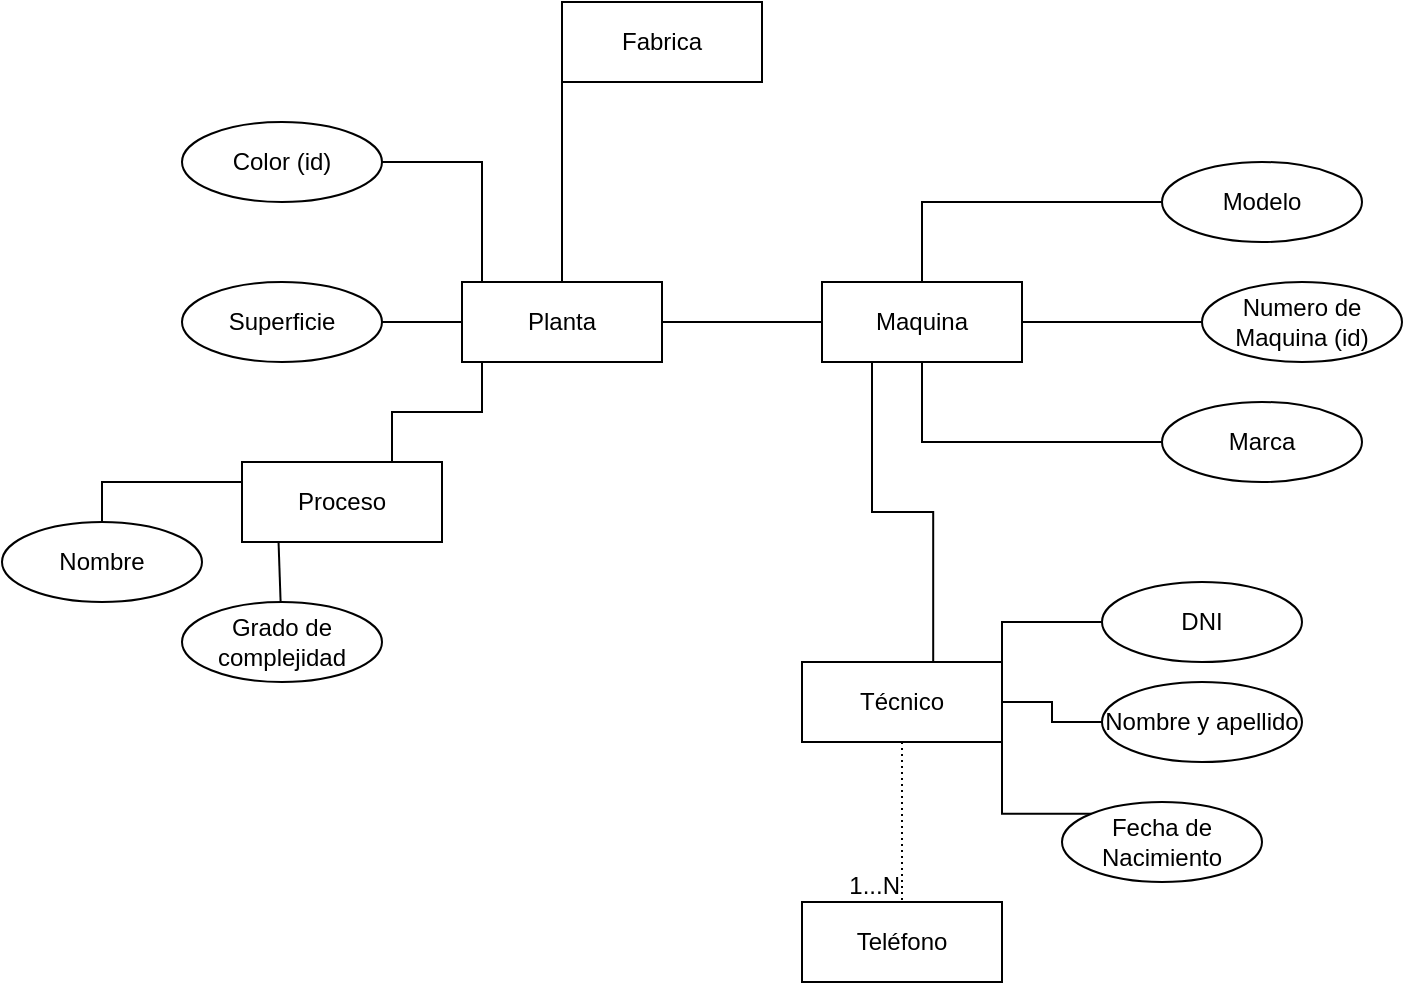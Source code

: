 <mxfile version="24.2.3" type="github">
  <diagram id="R2lEEEUBdFMjLlhIrx00" name="Page-1">
    <mxGraphModel dx="856" dy="468" grid="1" gridSize="10" guides="1" tooltips="1" connect="1" arrows="1" fold="1" page="1" pageScale="1" pageWidth="850" pageHeight="1100" math="0" shadow="0" extFonts="Permanent Marker^https://fonts.googleapis.com/css?family=Permanent+Marker">
      <root>
        <mxCell id="0" />
        <mxCell id="1" parent="0" />
        <mxCell id="IuPww5WdxIPOrY8mWLjz-48" value="" style="edgeStyle=orthogonalEdgeStyle;rounded=0;orthogonalLoop=1;jettySize=auto;html=1;endArrow=none;endFill=0;exitX=0.75;exitY=0;exitDx=0;exitDy=0;" edge="1" parent="1" source="IuPww5WdxIPOrY8mWLjz-17" target="IuPww5WdxIPOrY8mWLjz-26">
          <mxGeometry relative="1" as="geometry">
            <mxPoint x="190" y="230" as="sourcePoint" />
            <Array as="points">
              <mxPoint x="195" y="215" />
              <mxPoint x="240" y="215" />
            </Array>
          </mxGeometry>
        </mxCell>
        <mxCell id="IuPww5WdxIPOrY8mWLjz-49" value="" style="edgeStyle=orthogonalEdgeStyle;rounded=0;orthogonalLoop=1;jettySize=auto;html=1;endArrow=none;endFill=0;" edge="1" parent="1" source="IuPww5WdxIPOrY8mWLjz-17" target="IuPww5WdxIPOrY8mWLjz-37">
          <mxGeometry relative="1" as="geometry">
            <Array as="points">
              <mxPoint x="80" y="250" />
              <mxPoint x="80" y="250" />
              <mxPoint x="50" y="250" />
            </Array>
          </mxGeometry>
        </mxCell>
        <mxCell id="IuPww5WdxIPOrY8mWLjz-50" value="" style="rounded=0;orthogonalLoop=1;jettySize=auto;html=1;endArrow=none;endFill=0;" edge="1" parent="1" target="IuPww5WdxIPOrY8mWLjz-38">
          <mxGeometry relative="1" as="geometry">
            <mxPoint x="138" y="272" as="sourcePoint" />
          </mxGeometry>
        </mxCell>
        <mxCell id="IuPww5WdxIPOrY8mWLjz-17" value="Proceso" style="whiteSpace=wrap;html=1;align=center;" vertex="1" parent="1">
          <mxGeometry x="120" y="240" width="100" height="40" as="geometry" />
        </mxCell>
        <mxCell id="IuPww5WdxIPOrY8mWLjz-24" value="Fabrica" style="whiteSpace=wrap;html=1;align=center;" vertex="1" parent="1">
          <mxGeometry x="280" y="10" width="100" height="40" as="geometry" />
        </mxCell>
        <mxCell id="IuPww5WdxIPOrY8mWLjz-41" value="" style="edgeStyle=orthogonalEdgeStyle;rounded=0;orthogonalLoop=1;jettySize=auto;html=1;endArrow=none;endFill=0;" edge="1" parent="1" source="IuPww5WdxIPOrY8mWLjz-25" target="IuPww5WdxIPOrY8mWLjz-40">
          <mxGeometry relative="1" as="geometry" />
        </mxCell>
        <mxCell id="IuPww5WdxIPOrY8mWLjz-51" value="" style="edgeStyle=orthogonalEdgeStyle;rounded=0;orthogonalLoop=1;jettySize=auto;html=1;endArrow=none;endFill=0;" edge="1" parent="1" source="IuPww5WdxIPOrY8mWLjz-25" target="IuPww5WdxIPOrY8mWLjz-26">
          <mxGeometry relative="1" as="geometry" />
        </mxCell>
        <mxCell id="IuPww5WdxIPOrY8mWLjz-25" value="Maquina" style="whiteSpace=wrap;html=1;align=center;" vertex="1" parent="1">
          <mxGeometry x="410" y="150" width="100" height="40" as="geometry" />
        </mxCell>
        <mxCell id="IuPww5WdxIPOrY8mWLjz-44" value="" style="edgeStyle=orthogonalEdgeStyle;rounded=0;orthogonalLoop=1;jettySize=auto;html=1;endArrow=none;endFill=0;" edge="1" parent="1" source="IuPww5WdxIPOrY8mWLjz-26" target="IuPww5WdxIPOrY8mWLjz-32">
          <mxGeometry relative="1" as="geometry">
            <Array as="points">
              <mxPoint x="240" y="90" />
            </Array>
          </mxGeometry>
        </mxCell>
        <mxCell id="IuPww5WdxIPOrY8mWLjz-26" value="Planta" style="whiteSpace=wrap;html=1;align=center;" vertex="1" parent="1">
          <mxGeometry x="230" y="150" width="100" height="40" as="geometry" />
        </mxCell>
        <mxCell id="IuPww5WdxIPOrY8mWLjz-27" value="Teléfono" style="whiteSpace=wrap;html=1;align=center;" vertex="1" parent="1">
          <mxGeometry x="400" y="460" width="100" height="40" as="geometry" />
        </mxCell>
        <mxCell id="IuPww5WdxIPOrY8mWLjz-55" value="" style="edgeStyle=orthogonalEdgeStyle;rounded=0;orthogonalLoop=1;jettySize=auto;html=1;entryX=0.25;entryY=1;entryDx=0;entryDy=0;exitX=0.656;exitY=0.015;exitDx=0;exitDy=0;exitPerimeter=0;endArrow=none;endFill=0;" edge="1" parent="1" source="IuPww5WdxIPOrY8mWLjz-28" target="IuPww5WdxIPOrY8mWLjz-25">
          <mxGeometry relative="1" as="geometry" />
        </mxCell>
        <mxCell id="IuPww5WdxIPOrY8mWLjz-28" value="Técnico" style="whiteSpace=wrap;html=1;align=center;" vertex="1" parent="1">
          <mxGeometry x="400" y="340" width="100" height="40" as="geometry" />
        </mxCell>
        <mxCell id="IuPww5WdxIPOrY8mWLjz-29" style="edgeStyle=orthogonalEdgeStyle;rounded=0;orthogonalLoop=1;jettySize=auto;html=1;exitX=0.5;exitY=1;exitDx=0;exitDy=0;" edge="1" parent="1" source="IuPww5WdxIPOrY8mWLjz-25" target="IuPww5WdxIPOrY8mWLjz-25">
          <mxGeometry relative="1" as="geometry" />
        </mxCell>
        <mxCell id="IuPww5WdxIPOrY8mWLjz-32" value="Color (id)" style="ellipse;whiteSpace=wrap;html=1;align=center;" vertex="1" parent="1">
          <mxGeometry x="90" y="70" width="100" height="40" as="geometry" />
        </mxCell>
        <mxCell id="IuPww5WdxIPOrY8mWLjz-33" value="" style="endArrow=none;html=1;rounded=0;exitX=0;exitY=0.5;exitDx=0;exitDy=0;entryX=0.5;entryY=0;entryDx=0;entryDy=0;" edge="1" parent="1" source="IuPww5WdxIPOrY8mWLjz-24" target="IuPww5WdxIPOrY8mWLjz-26">
          <mxGeometry relative="1" as="geometry">
            <mxPoint x="280" y="250" as="sourcePoint" />
            <mxPoint x="440" y="250" as="targetPoint" />
            <Array as="points">
              <mxPoint x="280" y="80" />
            </Array>
          </mxGeometry>
        </mxCell>
        <mxCell id="IuPww5WdxIPOrY8mWLjz-34" value="" style="resizable=0;html=1;whiteSpace=wrap;align=right;verticalAlign=bottom;" connectable="0" vertex="1" parent="IuPww5WdxIPOrY8mWLjz-33">
          <mxGeometry x="1" relative="1" as="geometry" />
        </mxCell>
        <mxCell id="IuPww5WdxIPOrY8mWLjz-52" value="" style="edgeStyle=orthogonalEdgeStyle;rounded=0;orthogonalLoop=1;jettySize=auto;html=1;endArrow=none;endFill=0;" edge="1" parent="1" source="IuPww5WdxIPOrY8mWLjz-36" target="IuPww5WdxIPOrY8mWLjz-25">
          <mxGeometry relative="1" as="geometry" />
        </mxCell>
        <mxCell id="IuPww5WdxIPOrY8mWLjz-36" value="Marca" style="ellipse;whiteSpace=wrap;html=1;align=center;" vertex="1" parent="1">
          <mxGeometry x="580" y="210" width="100" height="40" as="geometry" />
        </mxCell>
        <mxCell id="IuPww5WdxIPOrY8mWLjz-37" value="Nombre" style="ellipse;whiteSpace=wrap;html=1;align=center;" vertex="1" parent="1">
          <mxGeometry y="270" width="100" height="40" as="geometry" />
        </mxCell>
        <mxCell id="IuPww5WdxIPOrY8mWLjz-38" value="Grado de complejidad" style="ellipse;whiteSpace=wrap;html=1;align=center;" vertex="1" parent="1">
          <mxGeometry x="90" y="310" width="100" height="40" as="geometry" />
        </mxCell>
        <mxCell id="IuPww5WdxIPOrY8mWLjz-46" value="" style="edgeStyle=orthogonalEdgeStyle;rounded=0;orthogonalLoop=1;jettySize=auto;html=1;endArrow=none;endFill=0;" edge="1" parent="1" source="IuPww5WdxIPOrY8mWLjz-39" target="IuPww5WdxIPOrY8mWLjz-26">
          <mxGeometry relative="1" as="geometry">
            <Array as="points">
              <mxPoint x="230" y="190" />
              <mxPoint x="230" y="190" />
            </Array>
          </mxGeometry>
        </mxCell>
        <mxCell id="IuPww5WdxIPOrY8mWLjz-39" value="Superficie" style="ellipse;whiteSpace=wrap;html=1;align=center;" vertex="1" parent="1">
          <mxGeometry x="90" y="150" width="100" height="40" as="geometry" />
        </mxCell>
        <mxCell id="IuPww5WdxIPOrY8mWLjz-40" value="Numero de Maquina (id)" style="ellipse;whiteSpace=wrap;html=1;align=center;" vertex="1" parent="1">
          <mxGeometry x="600" y="150" width="100" height="40" as="geometry" />
        </mxCell>
        <mxCell id="IuPww5WdxIPOrY8mWLjz-54" value="" style="edgeStyle=orthogonalEdgeStyle;rounded=0;orthogonalLoop=1;jettySize=auto;html=1;endArrow=none;endFill=0;" edge="1" parent="1" source="IuPww5WdxIPOrY8mWLjz-53" target="IuPww5WdxIPOrY8mWLjz-25">
          <mxGeometry relative="1" as="geometry" />
        </mxCell>
        <mxCell id="IuPww5WdxIPOrY8mWLjz-53" value="Modelo" style="ellipse;whiteSpace=wrap;html=1;align=center;" vertex="1" parent="1">
          <mxGeometry x="580" y="90" width="100" height="40" as="geometry" />
        </mxCell>
        <mxCell id="IuPww5WdxIPOrY8mWLjz-56" value="" style="endArrow=none;html=1;rounded=0;dashed=1;dashPattern=1 2;exitX=0.5;exitY=1;exitDx=0;exitDy=0;entryX=0.5;entryY=0;entryDx=0;entryDy=0;" edge="1" parent="1" source="IuPww5WdxIPOrY8mWLjz-28" target="IuPww5WdxIPOrY8mWLjz-27">
          <mxGeometry relative="1" as="geometry">
            <mxPoint x="490" y="340" as="sourcePoint" />
            <mxPoint x="650" y="340" as="targetPoint" />
          </mxGeometry>
        </mxCell>
        <mxCell id="IuPww5WdxIPOrY8mWLjz-57" value="1...N" style="resizable=0;html=1;whiteSpace=wrap;align=right;verticalAlign=bottom;" connectable="0" vertex="1" parent="IuPww5WdxIPOrY8mWLjz-56">
          <mxGeometry x="1" relative="1" as="geometry" />
        </mxCell>
        <mxCell id="IuPww5WdxIPOrY8mWLjz-58" value="Fecha de Nacimiento" style="ellipse;whiteSpace=wrap;html=1;align=center;" vertex="1" parent="1">
          <mxGeometry x="530" y="410" width="100" height="40" as="geometry" />
        </mxCell>
        <mxCell id="IuPww5WdxIPOrY8mWLjz-62" value="" style="edgeStyle=orthogonalEdgeStyle;rounded=0;orthogonalLoop=1;jettySize=auto;html=1;endArrow=none;endFill=0;" edge="1" parent="1" source="IuPww5WdxIPOrY8mWLjz-59" target="IuPww5WdxIPOrY8mWLjz-28">
          <mxGeometry relative="1" as="geometry" />
        </mxCell>
        <mxCell id="IuPww5WdxIPOrY8mWLjz-59" value="Nombre y apellido" style="ellipse;whiteSpace=wrap;html=1;align=center;" vertex="1" parent="1">
          <mxGeometry x="550" y="350" width="100" height="40" as="geometry" />
        </mxCell>
        <mxCell id="IuPww5WdxIPOrY8mWLjz-63" value="" style="edgeStyle=orthogonalEdgeStyle;rounded=0;orthogonalLoop=1;jettySize=auto;html=1;entryX=1;entryY=0;entryDx=0;entryDy=0;endArrow=none;endFill=0;" edge="1" parent="1" source="IuPww5WdxIPOrY8mWLjz-60" target="IuPww5WdxIPOrY8mWLjz-28">
          <mxGeometry relative="1" as="geometry" />
        </mxCell>
        <mxCell id="IuPww5WdxIPOrY8mWLjz-60" value="DNI" style="ellipse;whiteSpace=wrap;html=1;align=center;" vertex="1" parent="1">
          <mxGeometry x="550" y="300" width="100" height="40" as="geometry" />
        </mxCell>
        <mxCell id="IuPww5WdxIPOrY8mWLjz-64" style="edgeStyle=orthogonalEdgeStyle;rounded=0;orthogonalLoop=1;jettySize=auto;html=1;exitX=0;exitY=0;exitDx=0;exitDy=0;entryX=1;entryY=1;entryDx=0;entryDy=0;endArrow=none;endFill=0;" edge="1" parent="1" source="IuPww5WdxIPOrY8mWLjz-58" target="IuPww5WdxIPOrY8mWLjz-28">
          <mxGeometry relative="1" as="geometry" />
        </mxCell>
      </root>
    </mxGraphModel>
  </diagram>
</mxfile>

